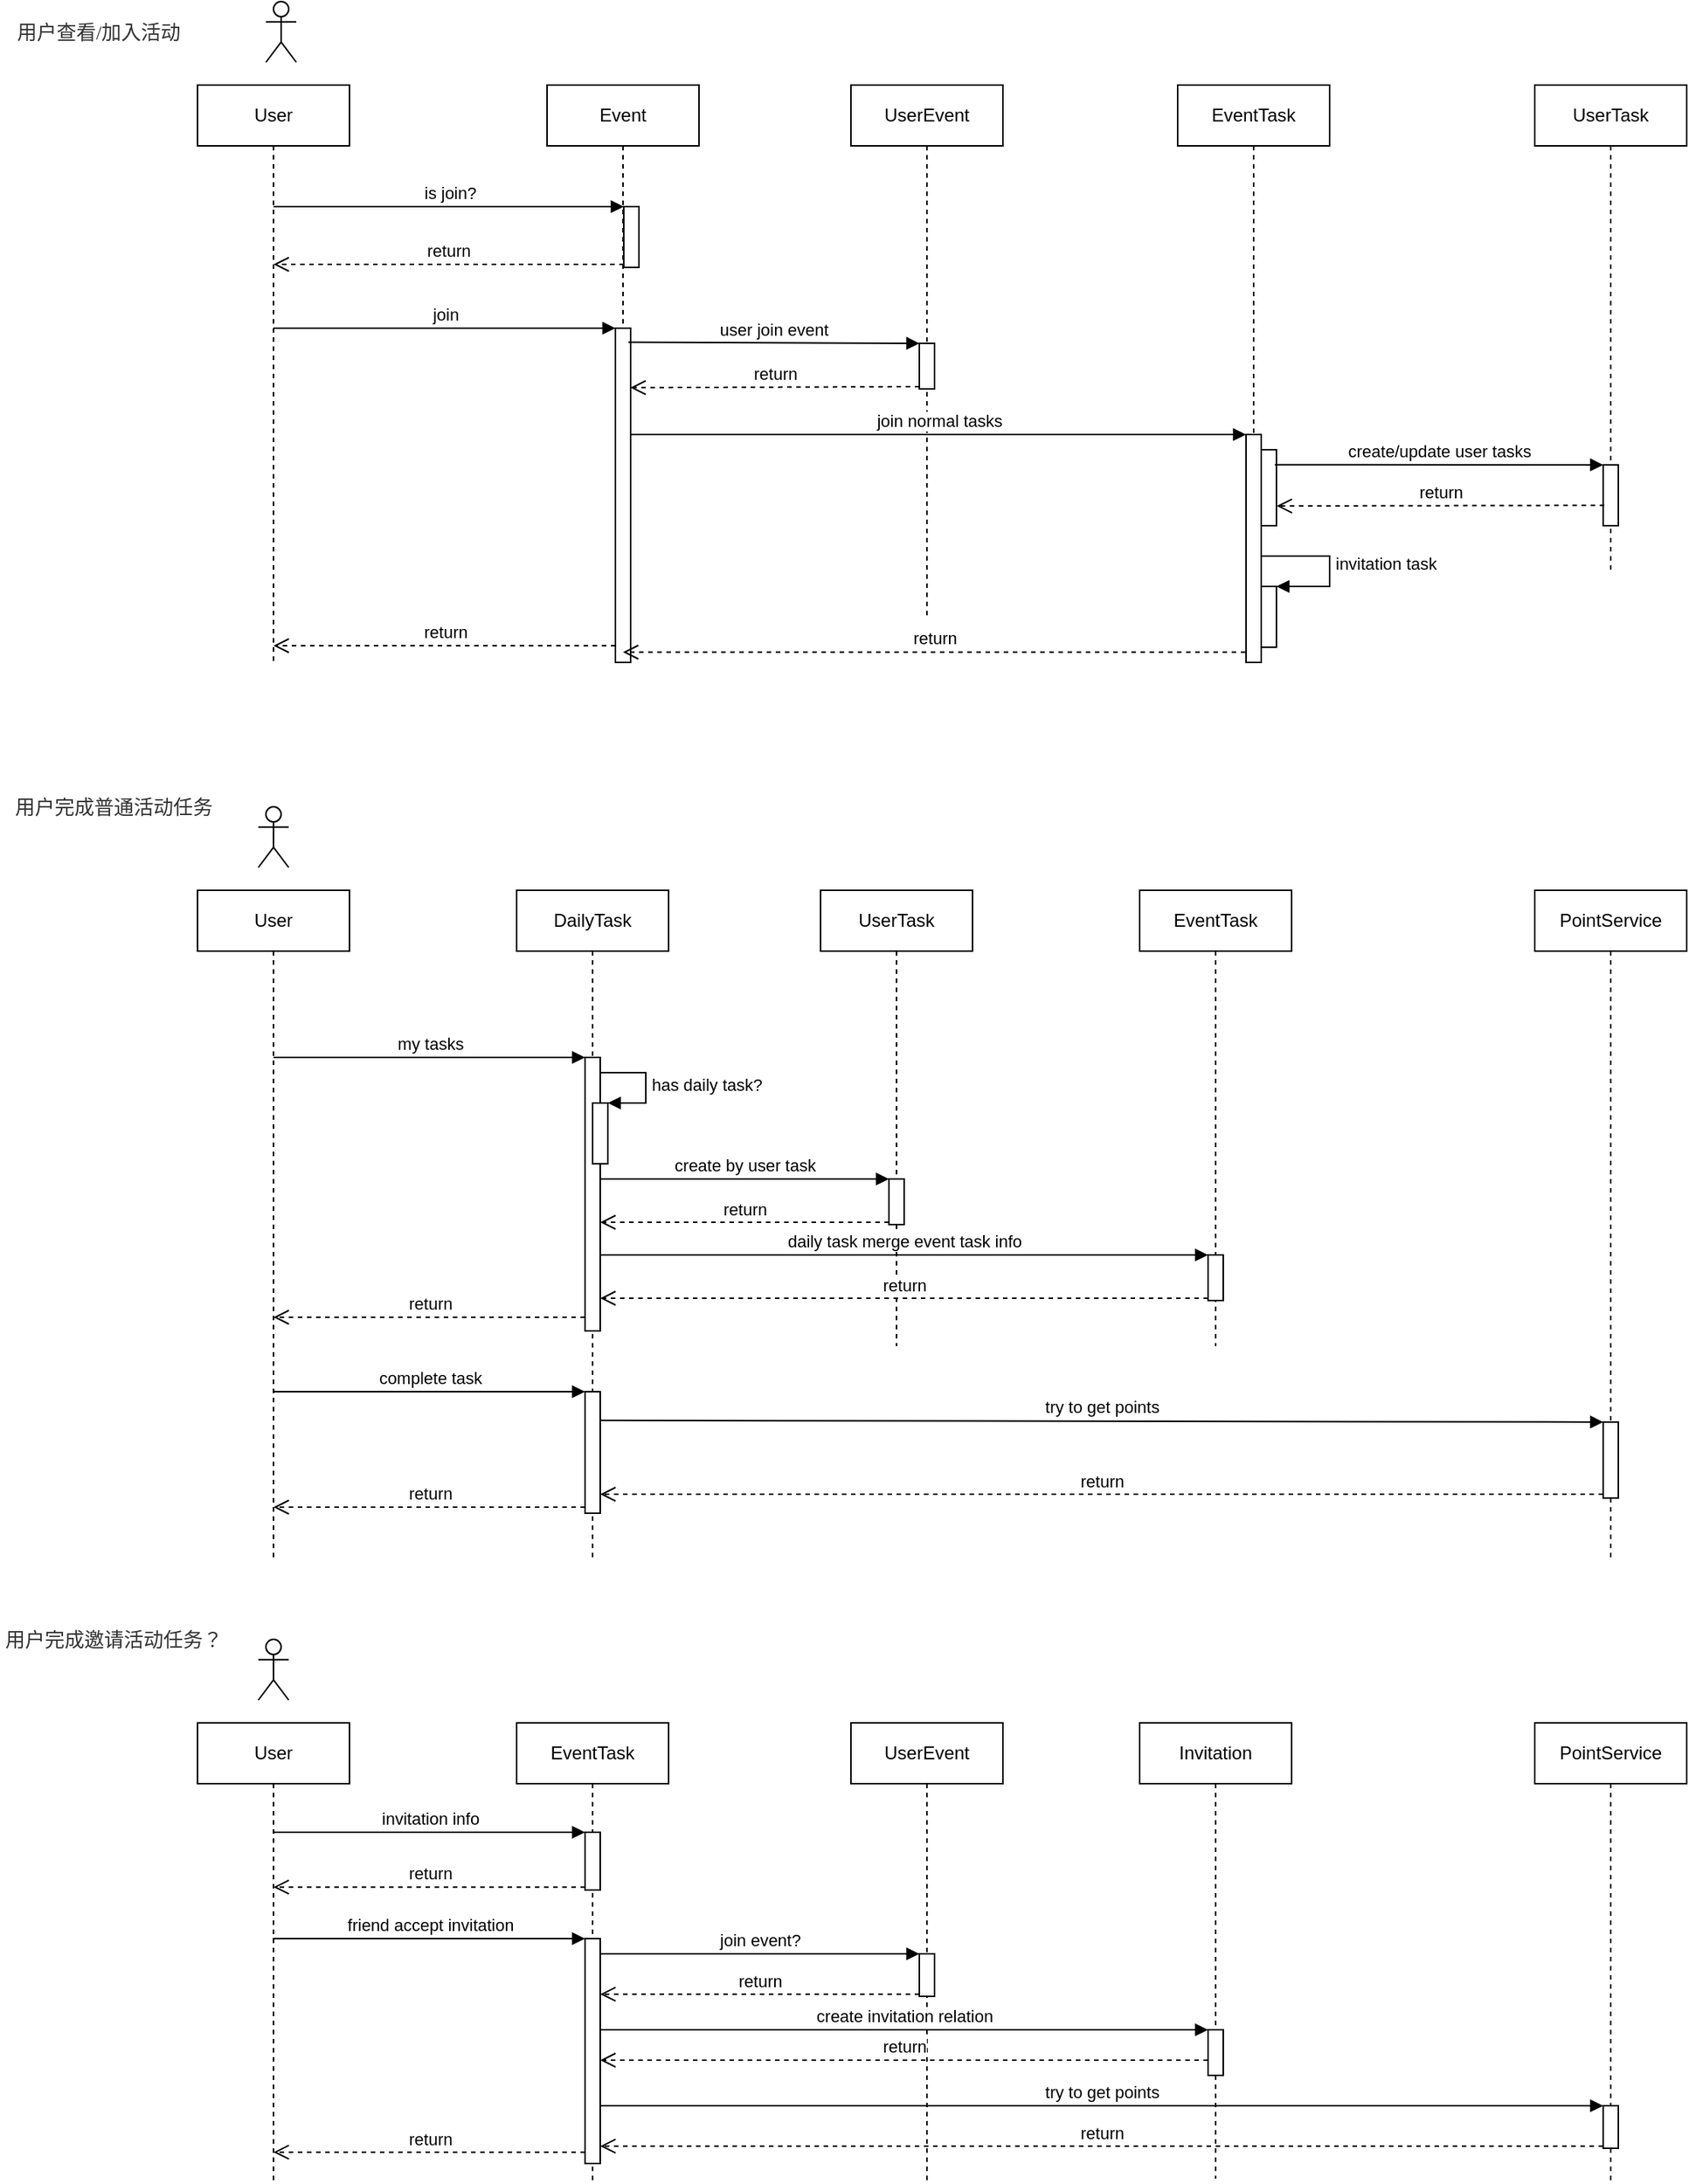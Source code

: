 <mxfile version="20.2.2" type="github">
  <diagram id="RmdAnYv_qnf6MFAfO6As" name="第 1 页">
    <mxGraphModel dx="1343" dy="739" grid="1" gridSize="10" guides="1" tooltips="1" connect="1" arrows="1" fold="1" page="1" pageScale="1" pageWidth="827" pageHeight="1169" math="0" shadow="0">
      <root>
        <mxCell id="0" />
        <mxCell id="1" parent="0" />
        <mxCell id="4wXb9z_P3IIAd_-NqeZl-2" value="User" style="shape=umlLifeline;perimeter=lifelinePerimeter;whiteSpace=wrap;html=1;container=1;collapsible=0;recursiveResize=0;outlineConnect=0;" vertex="1" parent="1">
          <mxGeometry x="170" y="110" width="100" height="380" as="geometry" />
        </mxCell>
        <mxCell id="4wXb9z_P3IIAd_-NqeZl-3" value="&lt;span style=&quot;color: rgb(50, 50, 50); font-family: 微软雅黑; font-size: 13px; background-color: rgba(255, 255, 255, 0.01);&quot;&gt;用户查看/加入活动&lt;/span&gt;" style="text;html=1;strokeColor=none;fillColor=none;align=center;verticalAlign=middle;whiteSpace=wrap;rounded=0;" vertex="1" parent="1">
          <mxGeometry x="40" y="60" width="130" height="30" as="geometry" />
        </mxCell>
        <mxCell id="4wXb9z_P3IIAd_-NqeZl-4" value="" style="shape=umlActor;verticalLabelPosition=bottom;verticalAlign=top;html=1;" vertex="1" parent="1">
          <mxGeometry x="215" y="55" width="20" height="40" as="geometry" />
        </mxCell>
        <mxCell id="4wXb9z_P3IIAd_-NqeZl-5" value="Event" style="shape=umlLifeline;perimeter=lifelinePerimeter;whiteSpace=wrap;html=1;container=1;collapsible=0;recursiveResize=0;outlineConnect=0;" vertex="1" parent="1">
          <mxGeometry x="400" y="110" width="100" height="380" as="geometry" />
        </mxCell>
        <mxCell id="4wXb9z_P3IIAd_-NqeZl-11" value="" style="html=1;points=[];perimeter=orthogonalPerimeter;" vertex="1" parent="4wXb9z_P3IIAd_-NqeZl-5">
          <mxGeometry x="50.5" y="80" width="10" height="40" as="geometry" />
        </mxCell>
        <mxCell id="4wXb9z_P3IIAd_-NqeZl-14" value="" style="html=1;points=[];perimeter=orthogonalPerimeter;" vertex="1" parent="4wXb9z_P3IIAd_-NqeZl-5">
          <mxGeometry x="45" y="160" width="10" height="220" as="geometry" />
        </mxCell>
        <mxCell id="4wXb9z_P3IIAd_-NqeZl-6" value="EventTask" style="shape=umlLifeline;perimeter=lifelinePerimeter;whiteSpace=wrap;html=1;container=1;collapsible=0;recursiveResize=0;outlineConnect=0;" vertex="1" parent="1">
          <mxGeometry x="815" y="110" width="100" height="380" as="geometry" />
        </mxCell>
        <mxCell id="4wXb9z_P3IIAd_-NqeZl-17" value="" style="html=1;points=[];perimeter=orthogonalPerimeter;" vertex="1" parent="4wXb9z_P3IIAd_-NqeZl-6">
          <mxGeometry x="45" y="230" width="10" height="150" as="geometry" />
        </mxCell>
        <mxCell id="4wXb9z_P3IIAd_-NqeZl-31" value="" style="html=1;points=[];perimeter=orthogonalPerimeter;" vertex="1" parent="4wXb9z_P3IIAd_-NqeZl-6">
          <mxGeometry x="55" y="240" width="10" height="50" as="geometry" />
        </mxCell>
        <mxCell id="4wXb9z_P3IIAd_-NqeZl-35" value="" style="html=1;points=[];perimeter=orthogonalPerimeter;" vertex="1" parent="4wXb9z_P3IIAd_-NqeZl-6">
          <mxGeometry x="55" y="330" width="10" height="40" as="geometry" />
        </mxCell>
        <mxCell id="4wXb9z_P3IIAd_-NqeZl-36" value="invitation task" style="edgeStyle=orthogonalEdgeStyle;html=1;align=left;spacingLeft=2;endArrow=block;rounded=0;entryX=1;entryY=0;" edge="1" target="4wXb9z_P3IIAd_-NqeZl-35" parent="4wXb9z_P3IIAd_-NqeZl-6" source="4wXb9z_P3IIAd_-NqeZl-17">
          <mxGeometry relative="1" as="geometry">
            <mxPoint x="70" y="290" as="sourcePoint" />
            <Array as="points">
              <mxPoint x="100" y="310" />
              <mxPoint x="100" y="330" />
            </Array>
          </mxGeometry>
        </mxCell>
        <mxCell id="4wXb9z_P3IIAd_-NqeZl-7" value="UserTask" style="shape=umlLifeline;perimeter=lifelinePerimeter;whiteSpace=wrap;html=1;container=1;collapsible=0;recursiveResize=0;outlineConnect=0;" vertex="1" parent="1">
          <mxGeometry x="1050" y="110" width="100" height="320" as="geometry" />
        </mxCell>
        <mxCell id="4wXb9z_P3IIAd_-NqeZl-28" value="" style="html=1;points=[];perimeter=orthogonalPerimeter;" vertex="1" parent="4wXb9z_P3IIAd_-NqeZl-7">
          <mxGeometry x="45" y="250" width="10" height="40" as="geometry" />
        </mxCell>
        <mxCell id="4wXb9z_P3IIAd_-NqeZl-12" value="is join?" style="html=1;verticalAlign=bottom;endArrow=block;entryX=0;entryY=0;rounded=0;" edge="1" target="4wXb9z_P3IIAd_-NqeZl-11" parent="1" source="4wXb9z_P3IIAd_-NqeZl-2">
          <mxGeometry relative="1" as="geometry">
            <mxPoint x="247.5" y="190.0" as="sourcePoint" />
          </mxGeometry>
        </mxCell>
        <mxCell id="4wXb9z_P3IIAd_-NqeZl-13" value="return" style="html=1;verticalAlign=bottom;endArrow=open;dashed=1;endSize=8;exitX=0;exitY=0.95;rounded=0;" edge="1" source="4wXb9z_P3IIAd_-NqeZl-11" parent="1" target="4wXb9z_P3IIAd_-NqeZl-2">
          <mxGeometry relative="1" as="geometry">
            <mxPoint x="247.5" y="228" as="targetPoint" />
            <Array as="points" />
          </mxGeometry>
        </mxCell>
        <mxCell id="4wXb9z_P3IIAd_-NqeZl-15" value="join" style="html=1;verticalAlign=bottom;endArrow=block;entryX=0;entryY=0;rounded=0;" edge="1" target="4wXb9z_P3IIAd_-NqeZl-14" parent="1" source="4wXb9z_P3IIAd_-NqeZl-2">
          <mxGeometry relative="1" as="geometry">
            <mxPoint x="375" y="270" as="sourcePoint" />
          </mxGeometry>
        </mxCell>
        <mxCell id="4wXb9z_P3IIAd_-NqeZl-16" value="return" style="html=1;verticalAlign=bottom;endArrow=open;dashed=1;endSize=8;exitX=0;exitY=0.95;rounded=0;" edge="1" source="4wXb9z_P3IIAd_-NqeZl-14" parent="1" target="4wXb9z_P3IIAd_-NqeZl-2">
          <mxGeometry relative="1" as="geometry">
            <mxPoint x="375" y="346" as="targetPoint" />
          </mxGeometry>
        </mxCell>
        <mxCell id="4wXb9z_P3IIAd_-NqeZl-24" value="UserEvent" style="shape=umlLifeline;perimeter=lifelinePerimeter;whiteSpace=wrap;html=1;container=1;collapsible=0;recursiveResize=0;outlineConnect=0;" vertex="1" parent="1">
          <mxGeometry x="600" y="110" width="100" height="350" as="geometry" />
        </mxCell>
        <mxCell id="4wXb9z_P3IIAd_-NqeZl-25" value="" style="html=1;points=[];perimeter=orthogonalPerimeter;" vertex="1" parent="4wXb9z_P3IIAd_-NqeZl-24">
          <mxGeometry x="45" y="170" width="10" height="30" as="geometry" />
        </mxCell>
        <mxCell id="4wXb9z_P3IIAd_-NqeZl-26" value="user join event" style="html=1;verticalAlign=bottom;endArrow=block;rounded=0;exitX=0.854;exitY=0.042;exitDx=0;exitDy=0;exitPerimeter=0;" edge="1" target="4wXb9z_P3IIAd_-NqeZl-25" parent="1" source="4wXb9z_P3IIAd_-NqeZl-14">
          <mxGeometry relative="1" as="geometry">
            <mxPoint x="575" y="280" as="sourcePoint" />
          </mxGeometry>
        </mxCell>
        <mxCell id="4wXb9z_P3IIAd_-NqeZl-27" value="return" style="html=1;verticalAlign=bottom;endArrow=open;dashed=1;endSize=8;exitX=0;exitY=0.95;rounded=0;entryX=0.985;entryY=0.178;entryDx=0;entryDy=0;entryPerimeter=0;" edge="1" source="4wXb9z_P3IIAd_-NqeZl-25" parent="1" target="4wXb9z_P3IIAd_-NqeZl-14">
          <mxGeometry relative="1" as="geometry">
            <mxPoint x="575" y="356" as="targetPoint" />
          </mxGeometry>
        </mxCell>
        <mxCell id="4wXb9z_P3IIAd_-NqeZl-18" value="join normal tasks" style="html=1;verticalAlign=bottom;endArrow=block;entryX=0;entryY=0;rounded=0;" edge="1" target="4wXb9z_P3IIAd_-NqeZl-17" parent="1" source="4wXb9z_P3IIAd_-NqeZl-14">
          <mxGeometry relative="1" as="geometry">
            <mxPoint x="790" y="290" as="sourcePoint" />
          </mxGeometry>
        </mxCell>
        <mxCell id="4wXb9z_P3IIAd_-NqeZl-19" value="return" style="html=1;verticalAlign=bottom;endArrow=open;dashed=1;endSize=8;exitX=-0.046;exitY=0.955;rounded=0;exitDx=0;exitDy=0;exitPerimeter=0;" edge="1" source="4wXb9z_P3IIAd_-NqeZl-17" parent="1" target="4wXb9z_P3IIAd_-NqeZl-5">
          <mxGeometry relative="1" as="geometry">
            <mxPoint x="790" y="366" as="targetPoint" />
          </mxGeometry>
        </mxCell>
        <mxCell id="4wXb9z_P3IIAd_-NqeZl-29" value="create/update user tasks" style="html=1;verticalAlign=bottom;endArrow=block;entryX=0;entryY=0;rounded=0;exitX=0.892;exitY=0.197;exitDx=0;exitDy=0;exitPerimeter=0;" edge="1" target="4wXb9z_P3IIAd_-NqeZl-28" parent="1" source="4wXb9z_P3IIAd_-NqeZl-31">
          <mxGeometry relative="1" as="geometry">
            <mxPoint x="875" y="370" as="sourcePoint" />
          </mxGeometry>
        </mxCell>
        <mxCell id="4wXb9z_P3IIAd_-NqeZl-30" value="return" style="html=1;verticalAlign=bottom;endArrow=open;dashed=1;endSize=8;exitX=0.077;exitY=0.665;rounded=0;entryX=1.017;entryY=0.741;entryDx=0;entryDy=0;entryPerimeter=0;exitDx=0;exitDy=0;exitPerimeter=0;" edge="1" source="4wXb9z_P3IIAd_-NqeZl-28" parent="1" target="4wXb9z_P3IIAd_-NqeZl-31">
          <mxGeometry relative="1" as="geometry">
            <mxPoint x="1050" y="426" as="targetPoint" />
          </mxGeometry>
        </mxCell>
        <mxCell id="4wXb9z_P3IIAd_-NqeZl-38" value="&lt;meta charset=&quot;utf-8&quot;&gt;&lt;span style=&quot;color: rgb(50, 50, 50); font-family: 微软雅黑; font-size: 13px; font-style: normal; font-variant-ligatures: normal; font-variant-caps: normal; font-weight: 400; letter-spacing: normal; orphans: 2; text-align: center; text-indent: 0px; text-transform: none; widows: 2; word-spacing: 0px; -webkit-text-stroke-width: 0px; background-color: rgba(255, 255, 255, 0.01); text-decoration-thickness: initial; text-decoration-style: initial; text-decoration-color: initial; float: none; display: inline !important;&quot;&gt;用户完成普通活动任务&lt;/span&gt;" style="text;html=1;strokeColor=none;fillColor=none;align=center;verticalAlign=middle;whiteSpace=wrap;rounded=0;" vertex="1" parent="1">
          <mxGeometry x="40" y="572" width="150" height="25" as="geometry" />
        </mxCell>
        <mxCell id="4wXb9z_P3IIAd_-NqeZl-39" value="User" style="shape=umlLifeline;perimeter=lifelinePerimeter;whiteSpace=wrap;html=1;container=1;collapsible=0;recursiveResize=0;outlineConnect=0;" vertex="1" parent="1">
          <mxGeometry x="170" y="640" width="100" height="440" as="geometry" />
        </mxCell>
        <mxCell id="4wXb9z_P3IIAd_-NqeZl-40" value="" style="shape=umlActor;verticalLabelPosition=bottom;verticalAlign=top;html=1;" vertex="1" parent="1">
          <mxGeometry x="210" y="585" width="20" height="40" as="geometry" />
        </mxCell>
        <mxCell id="4wXb9z_P3IIAd_-NqeZl-41" value="DailyTask" style="shape=umlLifeline;perimeter=lifelinePerimeter;whiteSpace=wrap;html=1;container=1;collapsible=0;recursiveResize=0;outlineConnect=0;" vertex="1" parent="1">
          <mxGeometry x="380" y="640" width="100" height="440" as="geometry" />
        </mxCell>
        <mxCell id="4wXb9z_P3IIAd_-NqeZl-45" value="" style="html=1;points=[];perimeter=orthogonalPerimeter;" vertex="1" parent="4wXb9z_P3IIAd_-NqeZl-41">
          <mxGeometry x="45" y="110" width="10" height="180" as="geometry" />
        </mxCell>
        <mxCell id="4wXb9z_P3IIAd_-NqeZl-48" value="" style="html=1;points=[];perimeter=orthogonalPerimeter;" vertex="1" parent="4wXb9z_P3IIAd_-NqeZl-41">
          <mxGeometry x="50" y="140" width="10" height="40" as="geometry" />
        </mxCell>
        <mxCell id="4wXb9z_P3IIAd_-NqeZl-49" value="has daily task?" style="edgeStyle=orthogonalEdgeStyle;html=1;align=left;spacingLeft=2;endArrow=block;rounded=0;entryX=1;entryY=0;" edge="1" target="4wXb9z_P3IIAd_-NqeZl-48" parent="4wXb9z_P3IIAd_-NqeZl-41">
          <mxGeometry relative="1" as="geometry">
            <mxPoint x="55" y="120" as="sourcePoint" />
            <Array as="points">
              <mxPoint x="85" y="120" />
            </Array>
          </mxGeometry>
        </mxCell>
        <mxCell id="4wXb9z_P3IIAd_-NqeZl-42" value="UserTask" style="shape=umlLifeline;perimeter=lifelinePerimeter;whiteSpace=wrap;html=1;container=1;collapsible=0;recursiveResize=0;outlineConnect=0;" vertex="1" parent="1">
          <mxGeometry x="580" y="640" width="100" height="300" as="geometry" />
        </mxCell>
        <mxCell id="4wXb9z_P3IIAd_-NqeZl-50" value="" style="html=1;points=[];perimeter=orthogonalPerimeter;" vertex="1" parent="4wXb9z_P3IIAd_-NqeZl-42">
          <mxGeometry x="45" y="190" width="10" height="30" as="geometry" />
        </mxCell>
        <mxCell id="4wXb9z_P3IIAd_-NqeZl-43" value="EventTask" style="shape=umlLifeline;perimeter=lifelinePerimeter;whiteSpace=wrap;html=1;container=1;collapsible=0;recursiveResize=0;outlineConnect=0;" vertex="1" parent="1">
          <mxGeometry x="790" y="640" width="100" height="300" as="geometry" />
        </mxCell>
        <mxCell id="4wXb9z_P3IIAd_-NqeZl-54" value="" style="html=1;points=[];perimeter=orthogonalPerimeter;" vertex="1" parent="4wXb9z_P3IIAd_-NqeZl-43">
          <mxGeometry x="45" y="240" width="10" height="30" as="geometry" />
        </mxCell>
        <mxCell id="4wXb9z_P3IIAd_-NqeZl-44" value="PointService" style="shape=umlLifeline;perimeter=lifelinePerimeter;whiteSpace=wrap;html=1;container=1;collapsible=0;recursiveResize=0;outlineConnect=0;" vertex="1" parent="1">
          <mxGeometry x="1050" y="640" width="100" height="440" as="geometry" />
        </mxCell>
        <mxCell id="4wXb9z_P3IIAd_-NqeZl-60" value="" style="html=1;points=[];perimeter=orthogonalPerimeter;" vertex="1" parent="4wXb9z_P3IIAd_-NqeZl-44">
          <mxGeometry x="45" y="350" width="10" height="50" as="geometry" />
        </mxCell>
        <mxCell id="4wXb9z_P3IIAd_-NqeZl-46" value="my tasks" style="html=1;verticalAlign=bottom;endArrow=block;entryX=0;entryY=0;rounded=0;" edge="1" target="4wXb9z_P3IIAd_-NqeZl-45" parent="1" source="4wXb9z_P3IIAd_-NqeZl-39">
          <mxGeometry relative="1" as="geometry">
            <mxPoint x="355" y="750" as="sourcePoint" />
          </mxGeometry>
        </mxCell>
        <mxCell id="4wXb9z_P3IIAd_-NqeZl-47" value="return" style="html=1;verticalAlign=bottom;endArrow=open;dashed=1;endSize=8;exitX=0;exitY=0.95;rounded=0;" edge="1" source="4wXb9z_P3IIAd_-NqeZl-45" parent="1" target="4wXb9z_P3IIAd_-NqeZl-39">
          <mxGeometry relative="1" as="geometry">
            <mxPoint x="355" y="826" as="targetPoint" />
          </mxGeometry>
        </mxCell>
        <mxCell id="4wXb9z_P3IIAd_-NqeZl-51" value="create by user task" style="html=1;verticalAlign=bottom;endArrow=block;entryX=0;entryY=0;rounded=0;" edge="1" target="4wXb9z_P3IIAd_-NqeZl-50" parent="1" source="4wXb9z_P3IIAd_-NqeZl-45">
          <mxGeometry relative="1" as="geometry">
            <mxPoint x="450" y="830" as="sourcePoint" />
          </mxGeometry>
        </mxCell>
        <mxCell id="4wXb9z_P3IIAd_-NqeZl-52" value="return" style="html=1;verticalAlign=bottom;endArrow=open;dashed=1;endSize=8;exitX=0;exitY=0.95;rounded=0;" edge="1" source="4wXb9z_P3IIAd_-NqeZl-50" parent="1" target="4wXb9z_P3IIAd_-NqeZl-45">
          <mxGeometry relative="1" as="geometry">
            <mxPoint x="555" y="906" as="targetPoint" />
          </mxGeometry>
        </mxCell>
        <mxCell id="4wXb9z_P3IIAd_-NqeZl-55" value="daily task merge event task info" style="html=1;verticalAlign=bottom;endArrow=block;entryX=0;entryY=0;rounded=0;" edge="1" parent="1" target="4wXb9z_P3IIAd_-NqeZl-54" source="4wXb9z_P3IIAd_-NqeZl-45">
          <mxGeometry relative="1" as="geometry">
            <mxPoint x="645" y="880" as="sourcePoint" />
          </mxGeometry>
        </mxCell>
        <mxCell id="4wXb9z_P3IIAd_-NqeZl-56" value="return" style="html=1;verticalAlign=bottom;endArrow=open;dashed=1;endSize=8;exitX=0;exitY=0.95;rounded=0;" edge="1" parent="1" source="4wXb9z_P3IIAd_-NqeZl-54" target="4wXb9z_P3IIAd_-NqeZl-45">
          <mxGeometry relative="1" as="geometry">
            <mxPoint x="645" y="908.5" as="targetPoint" />
          </mxGeometry>
        </mxCell>
        <mxCell id="4wXb9z_P3IIAd_-NqeZl-57" value="" style="html=1;points=[];perimeter=orthogonalPerimeter;" vertex="1" parent="1">
          <mxGeometry x="425" y="970" width="10" height="80" as="geometry" />
        </mxCell>
        <mxCell id="4wXb9z_P3IIAd_-NqeZl-58" value="complete task" style="html=1;verticalAlign=bottom;endArrow=block;entryX=0;entryY=0;rounded=0;" edge="1" target="4wXb9z_P3IIAd_-NqeZl-57" parent="1" source="4wXb9z_P3IIAd_-NqeZl-39">
          <mxGeometry relative="1" as="geometry">
            <mxPoint x="355" y="970" as="sourcePoint" />
          </mxGeometry>
        </mxCell>
        <mxCell id="4wXb9z_P3IIAd_-NqeZl-59" value="return" style="html=1;verticalAlign=bottom;endArrow=open;dashed=1;endSize=8;exitX=0;exitY=0.95;rounded=0;" edge="1" source="4wXb9z_P3IIAd_-NqeZl-57" parent="1" target="4wXb9z_P3IIAd_-NqeZl-39">
          <mxGeometry relative="1" as="geometry">
            <mxPoint x="355" y="1046" as="targetPoint" />
          </mxGeometry>
        </mxCell>
        <mxCell id="4wXb9z_P3IIAd_-NqeZl-61" value="try to get points" style="html=1;verticalAlign=bottom;endArrow=block;entryX=0;entryY=0;rounded=0;exitX=0.977;exitY=0.236;exitDx=0;exitDy=0;exitPerimeter=0;" edge="1" target="4wXb9z_P3IIAd_-NqeZl-60" parent="1" source="4wXb9z_P3IIAd_-NqeZl-57">
          <mxGeometry relative="1" as="geometry">
            <mxPoint x="1020" y="970" as="sourcePoint" />
          </mxGeometry>
        </mxCell>
        <mxCell id="4wXb9z_P3IIAd_-NqeZl-62" value="return" style="html=1;verticalAlign=bottom;endArrow=open;dashed=1;endSize=8;exitX=0;exitY=0.95;rounded=0;" edge="1" source="4wXb9z_P3IIAd_-NqeZl-60" parent="1" target="4wXb9z_P3IIAd_-NqeZl-57">
          <mxGeometry relative="1" as="geometry">
            <mxPoint x="1020" y="1046" as="targetPoint" />
          </mxGeometry>
        </mxCell>
        <mxCell id="4wXb9z_P3IIAd_-NqeZl-63" value="&lt;span style=&quot;color: rgb(50, 50, 50); font-family: 微软雅黑; font-size: 13px; font-style: normal; font-variant-ligatures: normal; font-variant-caps: normal; font-weight: 400; letter-spacing: normal; orphans: 2; text-align: center; text-indent: 0px; text-transform: none; widows: 2; word-spacing: 0px; -webkit-text-stroke-width: 0px; background-color: rgba(255, 255, 255, 0.01); text-decoration-thickness: initial; text-decoration-style: initial; text-decoration-color: initial; float: none; display: inline !important;&quot;&gt;用户完成邀请活动任务？&lt;/span&gt;" style="text;html=1;strokeColor=none;fillColor=none;align=center;verticalAlign=middle;whiteSpace=wrap;rounded=0;" vertex="1" parent="1">
          <mxGeometry x="40" y="1120" width="150" height="25" as="geometry" />
        </mxCell>
        <mxCell id="4wXb9z_P3IIAd_-NqeZl-64" value="User" style="shape=umlLifeline;perimeter=lifelinePerimeter;whiteSpace=wrap;html=1;container=1;collapsible=0;recursiveResize=0;outlineConnect=0;" vertex="1" parent="1">
          <mxGeometry x="170" y="1188" width="100" height="302" as="geometry" />
        </mxCell>
        <mxCell id="4wXb9z_P3IIAd_-NqeZl-65" value="" style="shape=umlActor;verticalLabelPosition=bottom;verticalAlign=top;html=1;" vertex="1" parent="1">
          <mxGeometry x="210" y="1133" width="20" height="40" as="geometry" />
        </mxCell>
        <mxCell id="4wXb9z_P3IIAd_-NqeZl-72" value="EventTask" style="shape=umlLifeline;perimeter=lifelinePerimeter;whiteSpace=wrap;html=1;container=1;collapsible=0;recursiveResize=0;outlineConnect=0;" vertex="1" parent="1">
          <mxGeometry x="380" y="1188" width="100" height="302" as="geometry" />
        </mxCell>
        <mxCell id="4wXb9z_P3IIAd_-NqeZl-82" value="" style="html=1;points=[];perimeter=orthogonalPerimeter;" vertex="1" parent="4wXb9z_P3IIAd_-NqeZl-72">
          <mxGeometry x="45" y="142" width="10" height="148" as="geometry" />
        </mxCell>
        <mxCell id="4wXb9z_P3IIAd_-NqeZl-83" value="friend accept invitation" style="html=1;verticalAlign=bottom;endArrow=block;entryX=0;entryY=0;rounded=0;" edge="1" parent="4wXb9z_P3IIAd_-NqeZl-72" target="4wXb9z_P3IIAd_-NqeZl-82">
          <mxGeometry relative="1" as="geometry">
            <mxPoint x="-160.5" y="142" as="sourcePoint" />
          </mxGeometry>
        </mxCell>
        <mxCell id="4wXb9z_P3IIAd_-NqeZl-91" value="" style="html=1;points=[];perimeter=orthogonalPerimeter;" vertex="1" parent="4wXb9z_P3IIAd_-NqeZl-72">
          <mxGeometry x="45" y="72" width="10" height="38" as="geometry" />
        </mxCell>
        <mxCell id="4wXb9z_P3IIAd_-NqeZl-74" value="PointService" style="shape=umlLifeline;perimeter=lifelinePerimeter;whiteSpace=wrap;html=1;container=1;collapsible=0;recursiveResize=0;outlineConnect=0;" vertex="1" parent="1">
          <mxGeometry x="1050" y="1188" width="100" height="302" as="geometry" />
        </mxCell>
        <mxCell id="4wXb9z_P3IIAd_-NqeZl-75" value="" style="html=1;points=[];perimeter=orthogonalPerimeter;" vertex="1" parent="4wXb9z_P3IIAd_-NqeZl-74">
          <mxGeometry x="45" y="252" width="10" height="28" as="geometry" />
        </mxCell>
        <mxCell id="4wXb9z_P3IIAd_-NqeZl-85" value="try to get points" style="html=1;verticalAlign=bottom;endArrow=block;entryX=0;entryY=0;rounded=0;" edge="1" parent="1" source="4wXb9z_P3IIAd_-NqeZl-82" target="4wXb9z_P3IIAd_-NqeZl-75">
          <mxGeometry relative="1" as="geometry">
            <mxPoint x="780" y="1450" as="sourcePoint" />
          </mxGeometry>
        </mxCell>
        <mxCell id="4wXb9z_P3IIAd_-NqeZl-86" value="return" style="html=1;verticalAlign=bottom;endArrow=open;dashed=1;endSize=8;exitX=0;exitY=0.95;rounded=0;" edge="1" parent="1" source="4wXb9z_P3IIAd_-NqeZl-75" target="4wXb9z_P3IIAd_-NqeZl-82">
          <mxGeometry relative="1" as="geometry">
            <mxPoint x="770" y="1500" as="targetPoint" />
          </mxGeometry>
        </mxCell>
        <mxCell id="4wXb9z_P3IIAd_-NqeZl-89" value="UserEvent" style="shape=umlLifeline;perimeter=lifelinePerimeter;whiteSpace=wrap;html=1;container=1;collapsible=0;recursiveResize=0;outlineConnect=0;" vertex="1" parent="1">
          <mxGeometry x="600" y="1188" width="100" height="302" as="geometry" />
        </mxCell>
        <mxCell id="4wXb9z_P3IIAd_-NqeZl-95" value="" style="html=1;points=[];perimeter=orthogonalPerimeter;" vertex="1" parent="4wXb9z_P3IIAd_-NqeZl-89">
          <mxGeometry x="45" y="152" width="10" height="28" as="geometry" />
        </mxCell>
        <mxCell id="4wXb9z_P3IIAd_-NqeZl-92" value="invitation info" style="html=1;verticalAlign=bottom;endArrow=block;entryX=0;entryY=0;rounded=0;" edge="1" target="4wXb9z_P3IIAd_-NqeZl-91" parent="1" source="4wXb9z_P3IIAd_-NqeZl-64">
          <mxGeometry relative="1" as="geometry">
            <mxPoint x="355" y="1260" as="sourcePoint" />
            <Array as="points" />
          </mxGeometry>
        </mxCell>
        <mxCell id="4wXb9z_P3IIAd_-NqeZl-93" value="return" style="html=1;verticalAlign=bottom;endArrow=open;dashed=1;endSize=8;exitX=0;exitY=0.95;rounded=0;" edge="1" source="4wXb9z_P3IIAd_-NqeZl-91" parent="1" target="4wXb9z_P3IIAd_-NqeZl-64">
          <mxGeometry relative="1" as="geometry">
            <mxPoint x="355" y="1336" as="targetPoint" />
          </mxGeometry>
        </mxCell>
        <mxCell id="4wXb9z_P3IIAd_-NqeZl-96" value="join event?" style="html=1;verticalAlign=bottom;endArrow=block;entryX=0;entryY=0;rounded=0;" edge="1" target="4wXb9z_P3IIAd_-NqeZl-95" parent="1" source="4wXb9z_P3IIAd_-NqeZl-82">
          <mxGeometry relative="1" as="geometry">
            <mxPoint x="575" y="1340" as="sourcePoint" />
          </mxGeometry>
        </mxCell>
        <mxCell id="4wXb9z_P3IIAd_-NqeZl-97" value="return" style="html=1;verticalAlign=bottom;endArrow=open;dashed=1;endSize=8;exitX=0;exitY=0.95;rounded=0;" edge="1" source="4wXb9z_P3IIAd_-NqeZl-95" parent="1" target="4wXb9z_P3IIAd_-NqeZl-82">
          <mxGeometry relative="1" as="geometry">
            <mxPoint x="575" y="1416" as="targetPoint" />
          </mxGeometry>
        </mxCell>
        <mxCell id="4wXb9z_P3IIAd_-NqeZl-98" value="Invitation" style="shape=umlLifeline;perimeter=lifelinePerimeter;whiteSpace=wrap;html=1;container=1;collapsible=0;recursiveResize=0;outlineConnect=0;" vertex="1" parent="1">
          <mxGeometry x="790" y="1188" width="100" height="300" as="geometry" />
        </mxCell>
        <mxCell id="4wXb9z_P3IIAd_-NqeZl-99" value="" style="html=1;points=[];perimeter=orthogonalPerimeter;" vertex="1" parent="4wXb9z_P3IIAd_-NqeZl-98">
          <mxGeometry x="45" y="202" width="10" height="30" as="geometry" />
        </mxCell>
        <mxCell id="4wXb9z_P3IIAd_-NqeZl-84" value="return" style="html=1;verticalAlign=bottom;endArrow=open;dashed=1;endSize=8;exitX=0;exitY=0.95;rounded=0;" edge="1" parent="1" source="4wXb9z_P3IIAd_-NqeZl-82" target="4wXb9z_P3IIAd_-NqeZl-64">
          <mxGeometry relative="1" as="geometry">
            <mxPoint x="219.63" y="1451.6" as="targetPoint" />
          </mxGeometry>
        </mxCell>
        <mxCell id="4wXb9z_P3IIAd_-NqeZl-100" value="create invitation relation" style="html=1;verticalAlign=bottom;endArrow=block;rounded=0;" edge="1" parent="1" source="4wXb9z_P3IIAd_-NqeZl-82" target="4wXb9z_P3IIAd_-NqeZl-99">
          <mxGeometry width="80" relative="1" as="geometry">
            <mxPoint x="460" y="1390" as="sourcePoint" />
            <mxPoint x="630" y="1460" as="targetPoint" />
            <Array as="points">
              <mxPoint x="830" y="1390" />
            </Array>
          </mxGeometry>
        </mxCell>
        <mxCell id="4wXb9z_P3IIAd_-NqeZl-101" value="return" style="html=1;verticalAlign=bottom;endArrow=open;dashed=1;endSize=8;rounded=0;" edge="1" parent="1" source="4wXb9z_P3IIAd_-NqeZl-99" target="4wXb9z_P3IIAd_-NqeZl-82">
          <mxGeometry relative="1" as="geometry">
            <mxPoint x="840" y="1420" as="sourcePoint" />
            <mxPoint x="450" y="1420" as="targetPoint" />
            <Array as="points">
              <mxPoint x="640" y="1410" />
              <mxPoint x="440" y="1410" />
            </Array>
          </mxGeometry>
        </mxCell>
      </root>
    </mxGraphModel>
  </diagram>
</mxfile>
